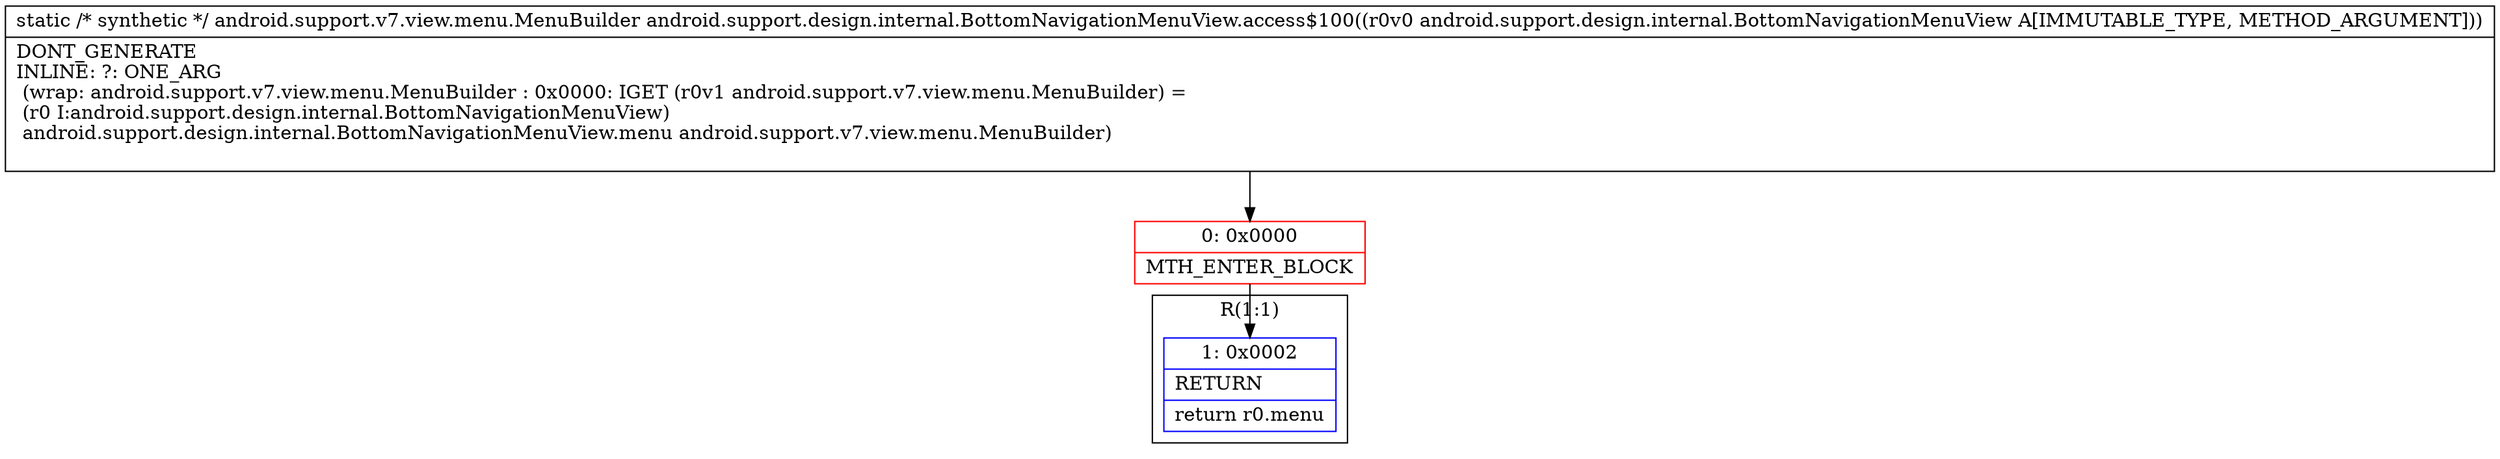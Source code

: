 digraph "CFG forandroid.support.design.internal.BottomNavigationMenuView.access$100(Landroid\/support\/design\/internal\/BottomNavigationMenuView;)Landroid\/support\/v7\/view\/menu\/MenuBuilder;" {
subgraph cluster_Region_553006631 {
label = "R(1:1)";
node [shape=record,color=blue];
Node_1 [shape=record,label="{1\:\ 0x0002|RETURN\l|return r0.menu\l}"];
}
Node_0 [shape=record,color=red,label="{0\:\ 0x0000|MTH_ENTER_BLOCK\l}"];
MethodNode[shape=record,label="{static \/* synthetic *\/ android.support.v7.view.menu.MenuBuilder android.support.design.internal.BottomNavigationMenuView.access$100((r0v0 android.support.design.internal.BottomNavigationMenuView A[IMMUTABLE_TYPE, METHOD_ARGUMENT]))  | DONT_GENERATE\lINLINE: ?: ONE_ARG  \l  (wrap: android.support.v7.view.menu.MenuBuilder : 0x0000: IGET  (r0v1 android.support.v7.view.menu.MenuBuilder) = \l  (r0 I:android.support.design.internal.BottomNavigationMenuView)\l android.support.design.internal.BottomNavigationMenuView.menu android.support.v7.view.menu.MenuBuilder)\l\l}"];
MethodNode -> Node_0;
Node_0 -> Node_1;
}

